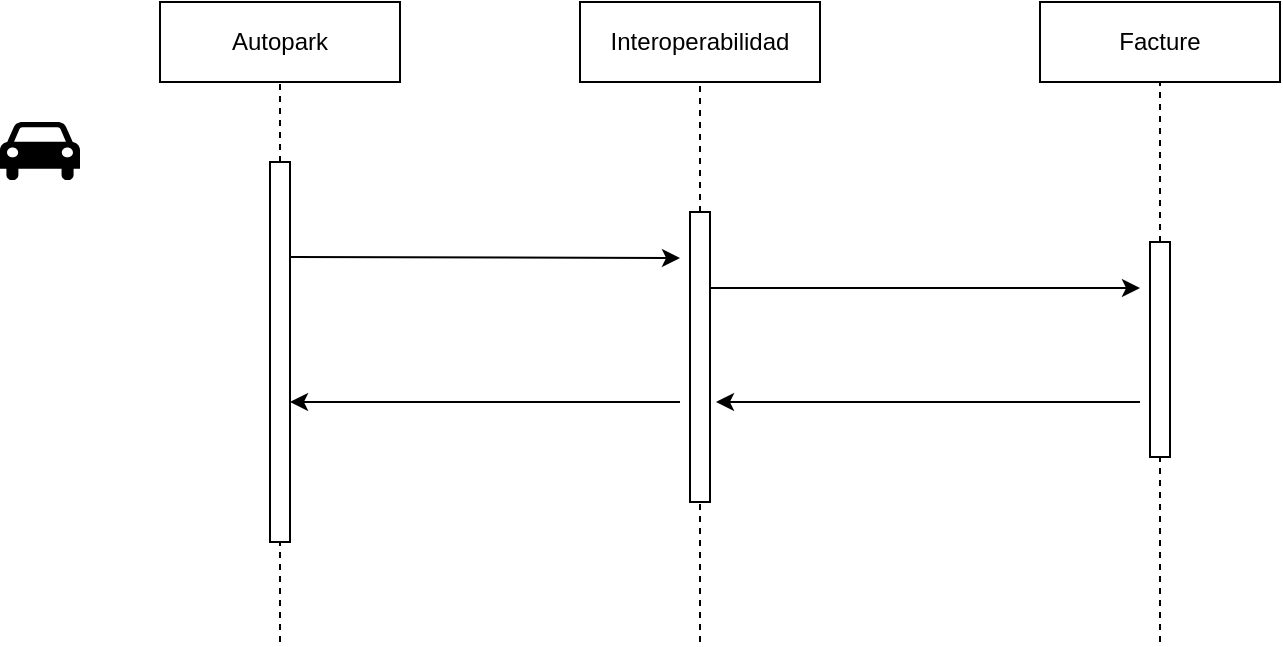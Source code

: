 <mxfile version="23.1.1" type="github">
  <diagram name="Page-1" id="_jIzy-uuyRL8qiDCqUUB">
    <mxGraphModel dx="1434" dy="746" grid="1" gridSize="10" guides="1" tooltips="1" connect="1" arrows="1" fold="1" page="1" pageScale="1" pageWidth="827" pageHeight="1169" math="0" shadow="0">
      <root>
        <mxCell id="0" />
        <mxCell id="1" parent="0" />
        <mxCell id="bDLV_5y3OTRzTSrb2hPT-2" value="" style="shape=mxgraph.signs.transportation.car_4;html=1;pointerEvents=1;fillColor=#000000;strokeColor=none;verticalLabelPosition=bottom;verticalAlign=top;align=center;" vertex="1" parent="1">
          <mxGeometry x="20" y="140" width="40" height="30" as="geometry" />
        </mxCell>
        <mxCell id="bDLV_5y3OTRzTSrb2hPT-3" value="Autopark" style="rounded=0;whiteSpace=wrap;html=1;" vertex="1" parent="1">
          <mxGeometry x="100" y="80" width="120" height="40" as="geometry" />
        </mxCell>
        <mxCell id="bDLV_5y3OTRzTSrb2hPT-4" value="" style="endArrow=none;dashed=1;html=1;rounded=0;entryX=0.5;entryY=1;entryDx=0;entryDy=0;" edge="1" parent="1" source="bDLV_5y3OTRzTSrb2hPT-9" target="bDLV_5y3OTRzTSrb2hPT-3">
          <mxGeometry width="50" height="50" relative="1" as="geometry">
            <mxPoint x="160" y="400" as="sourcePoint" />
            <mxPoint x="440" y="360" as="targetPoint" />
          </mxGeometry>
        </mxCell>
        <mxCell id="bDLV_5y3OTRzTSrb2hPT-5" value="Interoperabilidad" style="rounded=0;whiteSpace=wrap;html=1;" vertex="1" parent="1">
          <mxGeometry x="310" y="80" width="120" height="40" as="geometry" />
        </mxCell>
        <mxCell id="bDLV_5y3OTRzTSrb2hPT-6" value="" style="endArrow=none;dashed=1;html=1;rounded=0;entryX=0.5;entryY=1;entryDx=0;entryDy=0;" edge="1" parent="1" target="bDLV_5y3OTRzTSrb2hPT-5" source="bDLV_5y3OTRzTSrb2hPT-12">
          <mxGeometry width="50" height="50" relative="1" as="geometry">
            <mxPoint x="370" y="400" as="sourcePoint" />
            <mxPoint x="650" y="360" as="targetPoint" />
          </mxGeometry>
        </mxCell>
        <mxCell id="bDLV_5y3OTRzTSrb2hPT-7" value="Facture" style="rounded=0;whiteSpace=wrap;html=1;" vertex="1" parent="1">
          <mxGeometry x="540" y="80" width="120" height="40" as="geometry" />
        </mxCell>
        <mxCell id="bDLV_5y3OTRzTSrb2hPT-8" value="" style="endArrow=none;dashed=1;html=1;rounded=0;entryX=0.5;entryY=1;entryDx=0;entryDy=0;" edge="1" parent="1" target="bDLV_5y3OTRzTSrb2hPT-7" source="bDLV_5y3OTRzTSrb2hPT-14">
          <mxGeometry width="50" height="50" relative="1" as="geometry">
            <mxPoint x="600" y="400" as="sourcePoint" />
            <mxPoint x="880" y="360" as="targetPoint" />
          </mxGeometry>
        </mxCell>
        <mxCell id="bDLV_5y3OTRzTSrb2hPT-10" value="" style="endArrow=none;dashed=1;html=1;rounded=0;entryX=0.5;entryY=1;entryDx=0;entryDy=0;" edge="1" parent="1" target="bDLV_5y3OTRzTSrb2hPT-9">
          <mxGeometry width="50" height="50" relative="1" as="geometry">
            <mxPoint x="160" y="400" as="sourcePoint" />
            <mxPoint x="160" y="120" as="targetPoint" />
          </mxGeometry>
        </mxCell>
        <mxCell id="bDLV_5y3OTRzTSrb2hPT-9" value="" style="rounded=0;whiteSpace=wrap;html=1;" vertex="1" parent="1">
          <mxGeometry x="155" y="160" width="10" height="190" as="geometry" />
        </mxCell>
        <mxCell id="bDLV_5y3OTRzTSrb2hPT-11" value="" style="endArrow=classic;html=1;rounded=0;exitX=1;exitY=0.25;exitDx=0;exitDy=0;" edge="1" parent="1" source="bDLV_5y3OTRzTSrb2hPT-9">
          <mxGeometry width="50" height="50" relative="1" as="geometry">
            <mxPoint x="220" y="240" as="sourcePoint" />
            <mxPoint x="360" y="208" as="targetPoint" />
          </mxGeometry>
        </mxCell>
        <mxCell id="bDLV_5y3OTRzTSrb2hPT-13" value="" style="endArrow=none;dashed=1;html=1;rounded=0;entryX=0.5;entryY=1;entryDx=0;entryDy=0;" edge="1" parent="1" target="bDLV_5y3OTRzTSrb2hPT-12">
          <mxGeometry width="50" height="50" relative="1" as="geometry">
            <mxPoint x="370" y="400" as="sourcePoint" />
            <mxPoint x="370" y="120" as="targetPoint" />
          </mxGeometry>
        </mxCell>
        <mxCell id="bDLV_5y3OTRzTSrb2hPT-12" value="" style="rounded=0;whiteSpace=wrap;html=1;" vertex="1" parent="1">
          <mxGeometry x="365" y="185" width="10" height="145" as="geometry" />
        </mxCell>
        <mxCell id="bDLV_5y3OTRzTSrb2hPT-15" value="" style="endArrow=none;dashed=1;html=1;rounded=0;entryX=0.5;entryY=1;entryDx=0;entryDy=0;" edge="1" parent="1" target="bDLV_5y3OTRzTSrb2hPT-14">
          <mxGeometry width="50" height="50" relative="1" as="geometry">
            <mxPoint x="600" y="400" as="sourcePoint" />
            <mxPoint x="600" y="120" as="targetPoint" />
          </mxGeometry>
        </mxCell>
        <mxCell id="bDLV_5y3OTRzTSrb2hPT-14" value="" style="rounded=0;whiteSpace=wrap;html=1;" vertex="1" parent="1">
          <mxGeometry x="595" y="200" width="10" height="107.5" as="geometry" />
        </mxCell>
        <mxCell id="bDLV_5y3OTRzTSrb2hPT-16" value="" style="endArrow=classic;html=1;rounded=0;exitX=1;exitY=0.25;exitDx=0;exitDy=0;" edge="1" parent="1">
          <mxGeometry width="50" height="50" relative="1" as="geometry">
            <mxPoint x="375" y="223" as="sourcePoint" />
            <mxPoint x="590" y="223" as="targetPoint" />
          </mxGeometry>
        </mxCell>
        <mxCell id="bDLV_5y3OTRzTSrb2hPT-18" value="" style="endArrow=classic;html=1;rounded=0;entryX=1.3;entryY=0.655;entryDx=0;entryDy=0;entryPerimeter=0;" edge="1" parent="1" target="bDLV_5y3OTRzTSrb2hPT-12">
          <mxGeometry width="50" height="50" relative="1" as="geometry">
            <mxPoint x="590" y="280" as="sourcePoint" />
            <mxPoint x="570" y="410" as="targetPoint" />
          </mxGeometry>
        </mxCell>
        <mxCell id="bDLV_5y3OTRzTSrb2hPT-19" value="" style="endArrow=classic;html=1;rounded=0;entryX=1.3;entryY=0.655;entryDx=0;entryDy=0;entryPerimeter=0;" edge="1" parent="1">
          <mxGeometry width="50" height="50" relative="1" as="geometry">
            <mxPoint x="360" y="280" as="sourcePoint" />
            <mxPoint x="165" y="280" as="targetPoint" />
          </mxGeometry>
        </mxCell>
      </root>
    </mxGraphModel>
  </diagram>
</mxfile>
